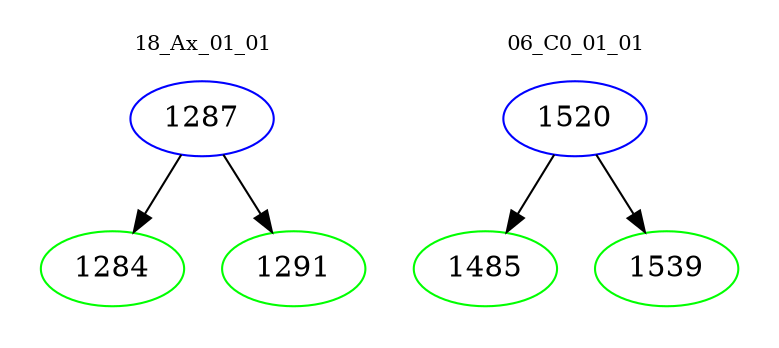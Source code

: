 digraph{
subgraph cluster_0 {
color = white
label = "18_Ax_01_01";
fontsize=10;
T0_1287 [label="1287", color="blue"]
T0_1287 -> T0_1284 [color="black"]
T0_1284 [label="1284", color="green"]
T0_1287 -> T0_1291 [color="black"]
T0_1291 [label="1291", color="green"]
}
subgraph cluster_1 {
color = white
label = "06_C0_01_01";
fontsize=10;
T1_1520 [label="1520", color="blue"]
T1_1520 -> T1_1485 [color="black"]
T1_1485 [label="1485", color="green"]
T1_1520 -> T1_1539 [color="black"]
T1_1539 [label="1539", color="green"]
}
}

